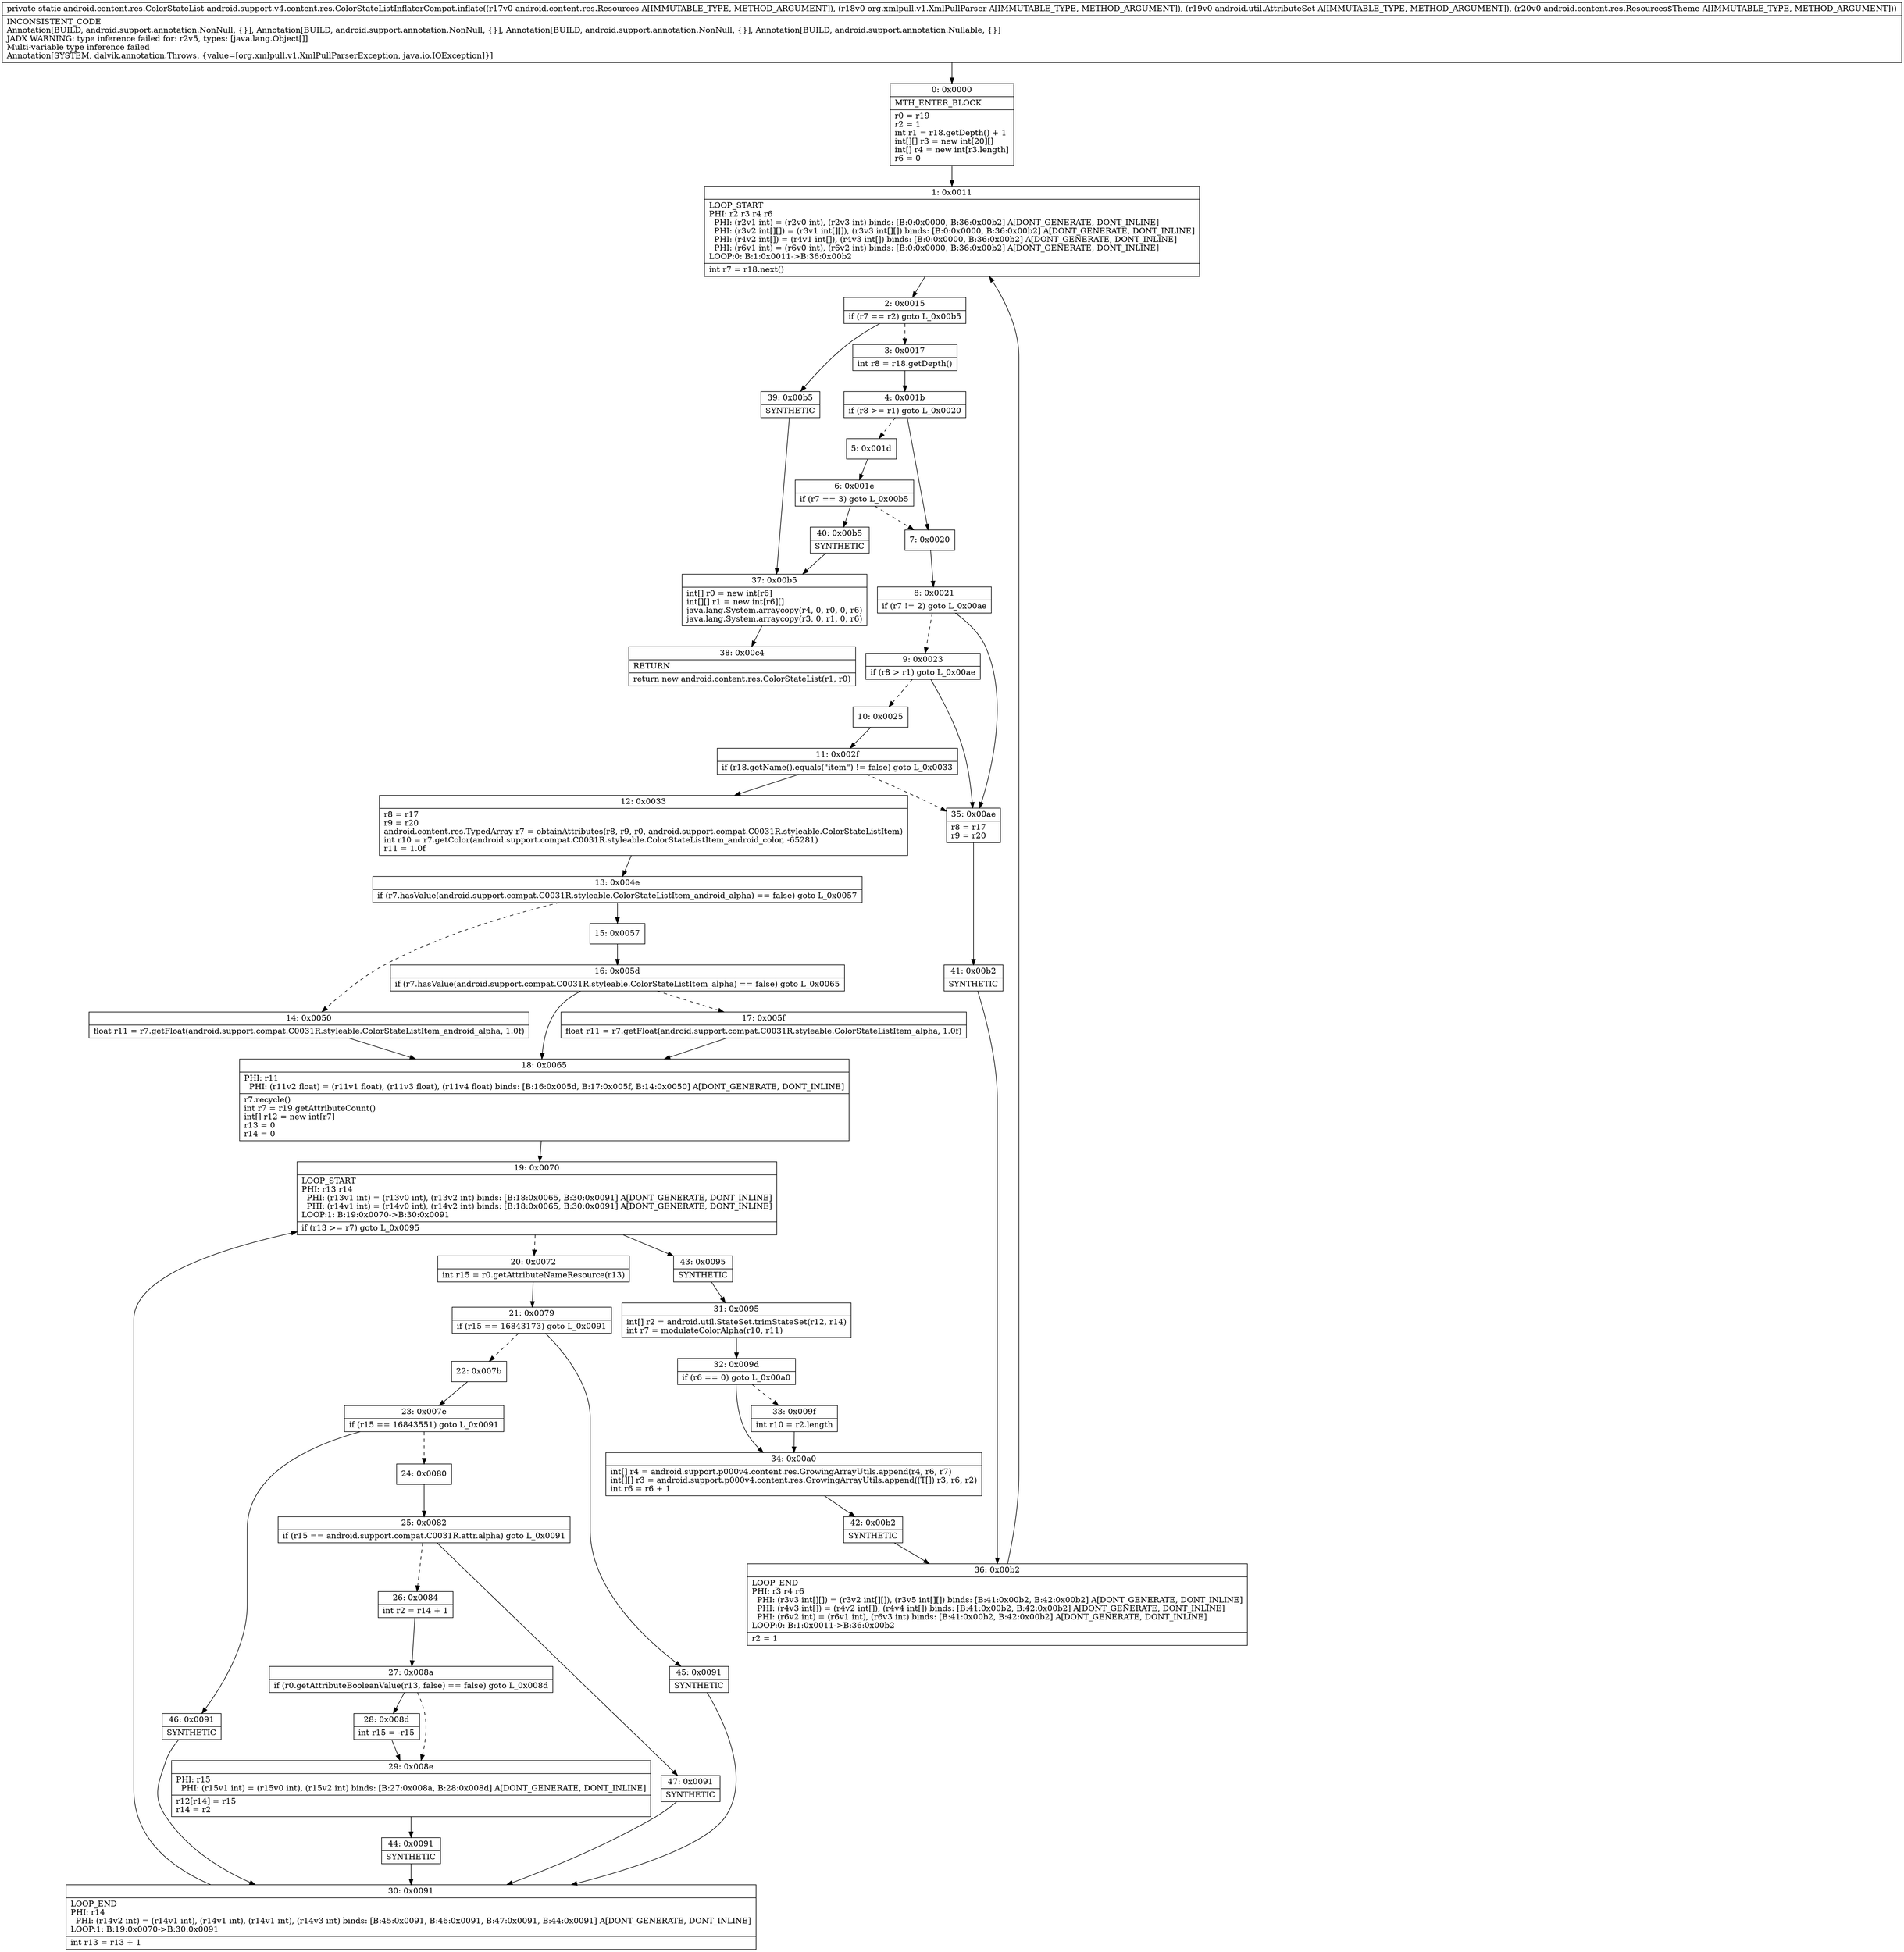 digraph "CFG forandroid.support.v4.content.res.ColorStateListInflaterCompat.inflate(Landroid\/content\/res\/Resources;Lorg\/xmlpull\/v1\/XmlPullParser;Landroid\/util\/AttributeSet;Landroid\/content\/res\/Resources$Theme;)Landroid\/content\/res\/ColorStateList;" {
Node_0 [shape=record,label="{0\:\ 0x0000|MTH_ENTER_BLOCK\l|r0 = r19\lr2 = 1\lint r1 = r18.getDepth() + 1\lint[][] r3 = new int[20][]\lint[] r4 = new int[r3.length]\lr6 = 0\l}"];
Node_1 [shape=record,label="{1\:\ 0x0011|LOOP_START\lPHI: r2 r3 r4 r6 \l  PHI: (r2v1 int) = (r2v0 int), (r2v3 int) binds: [B:0:0x0000, B:36:0x00b2] A[DONT_GENERATE, DONT_INLINE]\l  PHI: (r3v2 int[][]) = (r3v1 int[][]), (r3v3 int[][]) binds: [B:0:0x0000, B:36:0x00b2] A[DONT_GENERATE, DONT_INLINE]\l  PHI: (r4v2 int[]) = (r4v1 int[]), (r4v3 int[]) binds: [B:0:0x0000, B:36:0x00b2] A[DONT_GENERATE, DONT_INLINE]\l  PHI: (r6v1 int) = (r6v0 int), (r6v2 int) binds: [B:0:0x0000, B:36:0x00b2] A[DONT_GENERATE, DONT_INLINE]\lLOOP:0: B:1:0x0011\-\>B:36:0x00b2\l|int r7 = r18.next()\l}"];
Node_2 [shape=record,label="{2\:\ 0x0015|if (r7 == r2) goto L_0x00b5\l}"];
Node_3 [shape=record,label="{3\:\ 0x0017|int r8 = r18.getDepth()\l}"];
Node_4 [shape=record,label="{4\:\ 0x001b|if (r8 \>= r1) goto L_0x0020\l}"];
Node_5 [shape=record,label="{5\:\ 0x001d}"];
Node_6 [shape=record,label="{6\:\ 0x001e|if (r7 == 3) goto L_0x00b5\l}"];
Node_7 [shape=record,label="{7\:\ 0x0020}"];
Node_8 [shape=record,label="{8\:\ 0x0021|if (r7 != 2) goto L_0x00ae\l}"];
Node_9 [shape=record,label="{9\:\ 0x0023|if (r8 \> r1) goto L_0x00ae\l}"];
Node_10 [shape=record,label="{10\:\ 0x0025}"];
Node_11 [shape=record,label="{11\:\ 0x002f|if (r18.getName().equals(\"item\") != false) goto L_0x0033\l}"];
Node_12 [shape=record,label="{12\:\ 0x0033|r8 = r17\lr9 = r20\landroid.content.res.TypedArray r7 = obtainAttributes(r8, r9, r0, android.support.compat.C0031R.styleable.ColorStateListItem)\lint r10 = r7.getColor(android.support.compat.C0031R.styleable.ColorStateListItem_android_color, \-65281)\lr11 = 1.0f\l}"];
Node_13 [shape=record,label="{13\:\ 0x004e|if (r7.hasValue(android.support.compat.C0031R.styleable.ColorStateListItem_android_alpha) == false) goto L_0x0057\l}"];
Node_14 [shape=record,label="{14\:\ 0x0050|float r11 = r7.getFloat(android.support.compat.C0031R.styleable.ColorStateListItem_android_alpha, 1.0f)\l}"];
Node_15 [shape=record,label="{15\:\ 0x0057}"];
Node_16 [shape=record,label="{16\:\ 0x005d|if (r7.hasValue(android.support.compat.C0031R.styleable.ColorStateListItem_alpha) == false) goto L_0x0065\l}"];
Node_17 [shape=record,label="{17\:\ 0x005f|float r11 = r7.getFloat(android.support.compat.C0031R.styleable.ColorStateListItem_alpha, 1.0f)\l}"];
Node_18 [shape=record,label="{18\:\ 0x0065|PHI: r11 \l  PHI: (r11v2 float) = (r11v1 float), (r11v3 float), (r11v4 float) binds: [B:16:0x005d, B:17:0x005f, B:14:0x0050] A[DONT_GENERATE, DONT_INLINE]\l|r7.recycle()\lint r7 = r19.getAttributeCount()\lint[] r12 = new int[r7]\lr13 = 0\lr14 = 0\l}"];
Node_19 [shape=record,label="{19\:\ 0x0070|LOOP_START\lPHI: r13 r14 \l  PHI: (r13v1 int) = (r13v0 int), (r13v2 int) binds: [B:18:0x0065, B:30:0x0091] A[DONT_GENERATE, DONT_INLINE]\l  PHI: (r14v1 int) = (r14v0 int), (r14v2 int) binds: [B:18:0x0065, B:30:0x0091] A[DONT_GENERATE, DONT_INLINE]\lLOOP:1: B:19:0x0070\-\>B:30:0x0091\l|if (r13 \>= r7) goto L_0x0095\l}"];
Node_20 [shape=record,label="{20\:\ 0x0072|int r15 = r0.getAttributeNameResource(r13)\l}"];
Node_21 [shape=record,label="{21\:\ 0x0079|if (r15 == 16843173) goto L_0x0091\l}"];
Node_22 [shape=record,label="{22\:\ 0x007b}"];
Node_23 [shape=record,label="{23\:\ 0x007e|if (r15 == 16843551) goto L_0x0091\l}"];
Node_24 [shape=record,label="{24\:\ 0x0080}"];
Node_25 [shape=record,label="{25\:\ 0x0082|if (r15 == android.support.compat.C0031R.attr.alpha) goto L_0x0091\l}"];
Node_26 [shape=record,label="{26\:\ 0x0084|int r2 = r14 + 1\l}"];
Node_27 [shape=record,label="{27\:\ 0x008a|if (r0.getAttributeBooleanValue(r13, false) == false) goto L_0x008d\l}"];
Node_28 [shape=record,label="{28\:\ 0x008d|int r15 = \-r15\l}"];
Node_29 [shape=record,label="{29\:\ 0x008e|PHI: r15 \l  PHI: (r15v1 int) = (r15v0 int), (r15v2 int) binds: [B:27:0x008a, B:28:0x008d] A[DONT_GENERATE, DONT_INLINE]\l|r12[r14] = r15\lr14 = r2\l}"];
Node_30 [shape=record,label="{30\:\ 0x0091|LOOP_END\lPHI: r14 \l  PHI: (r14v2 int) = (r14v1 int), (r14v1 int), (r14v1 int), (r14v3 int) binds: [B:45:0x0091, B:46:0x0091, B:47:0x0091, B:44:0x0091] A[DONT_GENERATE, DONT_INLINE]\lLOOP:1: B:19:0x0070\-\>B:30:0x0091\l|int r13 = r13 + 1\l}"];
Node_31 [shape=record,label="{31\:\ 0x0095|int[] r2 = android.util.StateSet.trimStateSet(r12, r14)\lint r7 = modulateColorAlpha(r10, r11)\l}"];
Node_32 [shape=record,label="{32\:\ 0x009d|if (r6 == 0) goto L_0x00a0\l}"];
Node_33 [shape=record,label="{33\:\ 0x009f|int r10 = r2.length\l}"];
Node_34 [shape=record,label="{34\:\ 0x00a0|int[] r4 = android.support.p000v4.content.res.GrowingArrayUtils.append(r4, r6, r7)\lint[][] r3 = android.support.p000v4.content.res.GrowingArrayUtils.append((T[]) r3, r6, r2)\lint r6 = r6 + 1\l}"];
Node_35 [shape=record,label="{35\:\ 0x00ae|r8 = r17\lr9 = r20\l}"];
Node_36 [shape=record,label="{36\:\ 0x00b2|LOOP_END\lPHI: r3 r4 r6 \l  PHI: (r3v3 int[][]) = (r3v2 int[][]), (r3v5 int[][]) binds: [B:41:0x00b2, B:42:0x00b2] A[DONT_GENERATE, DONT_INLINE]\l  PHI: (r4v3 int[]) = (r4v2 int[]), (r4v4 int[]) binds: [B:41:0x00b2, B:42:0x00b2] A[DONT_GENERATE, DONT_INLINE]\l  PHI: (r6v2 int) = (r6v1 int), (r6v3 int) binds: [B:41:0x00b2, B:42:0x00b2] A[DONT_GENERATE, DONT_INLINE]\lLOOP:0: B:1:0x0011\-\>B:36:0x00b2\l|r2 = 1\l}"];
Node_37 [shape=record,label="{37\:\ 0x00b5|int[] r0 = new int[r6]\lint[][] r1 = new int[r6][]\ljava.lang.System.arraycopy(r4, 0, r0, 0, r6)\ljava.lang.System.arraycopy(r3, 0, r1, 0, r6)\l}"];
Node_38 [shape=record,label="{38\:\ 0x00c4|RETURN\l|return new android.content.res.ColorStateList(r1, r0)\l}"];
Node_39 [shape=record,label="{39\:\ 0x00b5|SYNTHETIC\l}"];
Node_40 [shape=record,label="{40\:\ 0x00b5|SYNTHETIC\l}"];
Node_41 [shape=record,label="{41\:\ 0x00b2|SYNTHETIC\l}"];
Node_42 [shape=record,label="{42\:\ 0x00b2|SYNTHETIC\l}"];
Node_43 [shape=record,label="{43\:\ 0x0095|SYNTHETIC\l}"];
Node_44 [shape=record,label="{44\:\ 0x0091|SYNTHETIC\l}"];
Node_45 [shape=record,label="{45\:\ 0x0091|SYNTHETIC\l}"];
Node_46 [shape=record,label="{46\:\ 0x0091|SYNTHETIC\l}"];
Node_47 [shape=record,label="{47\:\ 0x0091|SYNTHETIC\l}"];
MethodNode[shape=record,label="{private static android.content.res.ColorStateList android.support.v4.content.res.ColorStateListInflaterCompat.inflate((r17v0 android.content.res.Resources A[IMMUTABLE_TYPE, METHOD_ARGUMENT]), (r18v0 org.xmlpull.v1.XmlPullParser A[IMMUTABLE_TYPE, METHOD_ARGUMENT]), (r19v0 android.util.AttributeSet A[IMMUTABLE_TYPE, METHOD_ARGUMENT]), (r20v0 android.content.res.Resources$Theme A[IMMUTABLE_TYPE, METHOD_ARGUMENT]))  | INCONSISTENT_CODE\lAnnotation[BUILD, android.support.annotation.NonNull, \{\}], Annotation[BUILD, android.support.annotation.NonNull, \{\}], Annotation[BUILD, android.support.annotation.NonNull, \{\}], Annotation[BUILD, android.support.annotation.Nullable, \{\}]\lJADX WARNING: type inference failed for: r2v5, types: [java.lang.Object[]]\lMulti\-variable type inference failed\lAnnotation[SYSTEM, dalvik.annotation.Throws, \{value=[org.xmlpull.v1.XmlPullParserException, java.io.IOException]\}]\l}"];
MethodNode -> Node_0;
Node_0 -> Node_1;
Node_1 -> Node_2;
Node_2 -> Node_3[style=dashed];
Node_2 -> Node_39;
Node_3 -> Node_4;
Node_4 -> Node_5[style=dashed];
Node_4 -> Node_7;
Node_5 -> Node_6;
Node_6 -> Node_7[style=dashed];
Node_6 -> Node_40;
Node_7 -> Node_8;
Node_8 -> Node_9[style=dashed];
Node_8 -> Node_35;
Node_9 -> Node_10[style=dashed];
Node_9 -> Node_35;
Node_10 -> Node_11;
Node_11 -> Node_12;
Node_11 -> Node_35[style=dashed];
Node_12 -> Node_13;
Node_13 -> Node_14[style=dashed];
Node_13 -> Node_15;
Node_14 -> Node_18;
Node_15 -> Node_16;
Node_16 -> Node_17[style=dashed];
Node_16 -> Node_18;
Node_17 -> Node_18;
Node_18 -> Node_19;
Node_19 -> Node_20[style=dashed];
Node_19 -> Node_43;
Node_20 -> Node_21;
Node_21 -> Node_22[style=dashed];
Node_21 -> Node_45;
Node_22 -> Node_23;
Node_23 -> Node_24[style=dashed];
Node_23 -> Node_46;
Node_24 -> Node_25;
Node_25 -> Node_26[style=dashed];
Node_25 -> Node_47;
Node_26 -> Node_27;
Node_27 -> Node_28;
Node_27 -> Node_29[style=dashed];
Node_28 -> Node_29;
Node_29 -> Node_44;
Node_30 -> Node_19;
Node_31 -> Node_32;
Node_32 -> Node_33[style=dashed];
Node_32 -> Node_34;
Node_33 -> Node_34;
Node_34 -> Node_42;
Node_35 -> Node_41;
Node_36 -> Node_1;
Node_37 -> Node_38;
Node_39 -> Node_37;
Node_40 -> Node_37;
Node_41 -> Node_36;
Node_42 -> Node_36;
Node_43 -> Node_31;
Node_44 -> Node_30;
Node_45 -> Node_30;
Node_46 -> Node_30;
Node_47 -> Node_30;
}

